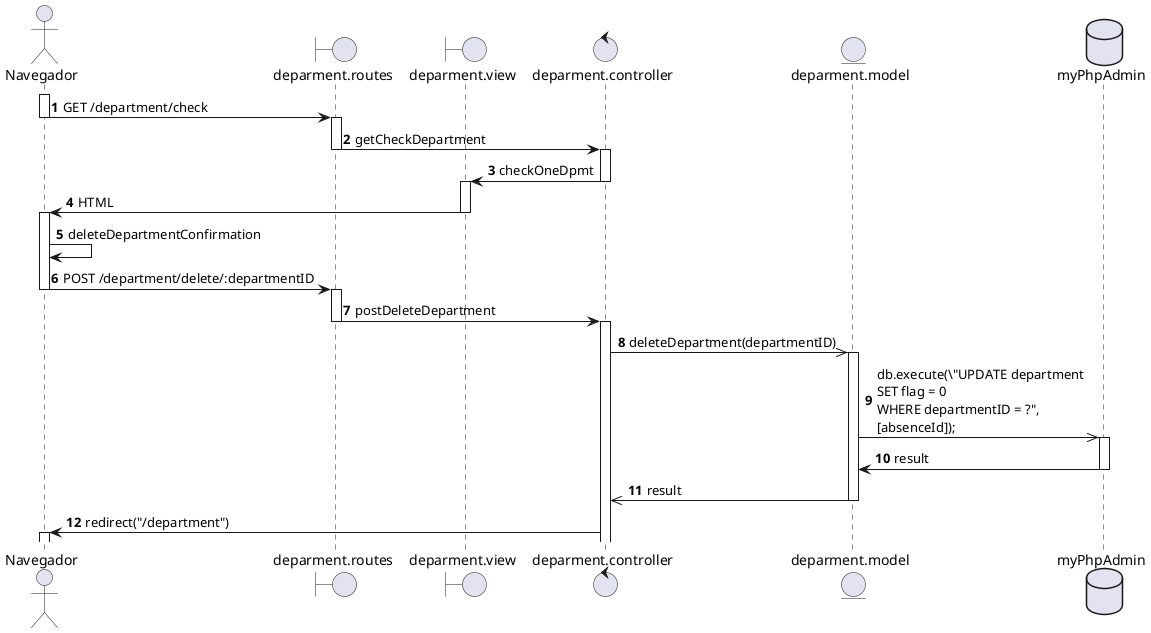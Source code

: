 @startuml CU25 - Superadmin elimina departamento - Diagrama de secuencia
actor Navegador
boundary "deparment.routes" as Routes
boundary "deparment.view" as View
control "deparment.controller" as Controller
entity "deparment.model" as Model
database "myPhpAdmin" as DB

autonumber

activate Navegador
Navegador -> Routes : GET /department/check
deactivate Navegador

activate Routes
Routes -> Controller : getCheckDepartment
deactivate Routes

activate Controller
Controller -> View : checkOneDpmt
deactivate Controller

activate View
View -> Navegador : HTML
deactivate View

activate Navegador
Navegador -> Navegador : deleteDepartmentConfirmation
Navegador -> Routes : POST /department/delete/:departmentID
deactivate Navegador

activate Routes
Routes -> Controller : postDeleteDepartment
deactivate Routes

activate Controller
Controller ->> Model : deleteDepartment(departmentID)
activate Model
Model ->> DB : db.execute(\"UPDATE department \nSET flag = 0 \nWHERE departmentID = ?", \n[absenceId]);
activate DB
DB -> Model : result
deactivate DB
Model ->> Controller : result
deactivate Model
Controller -> Navegador : redirect("/department")
activate Navegador

@enduml
